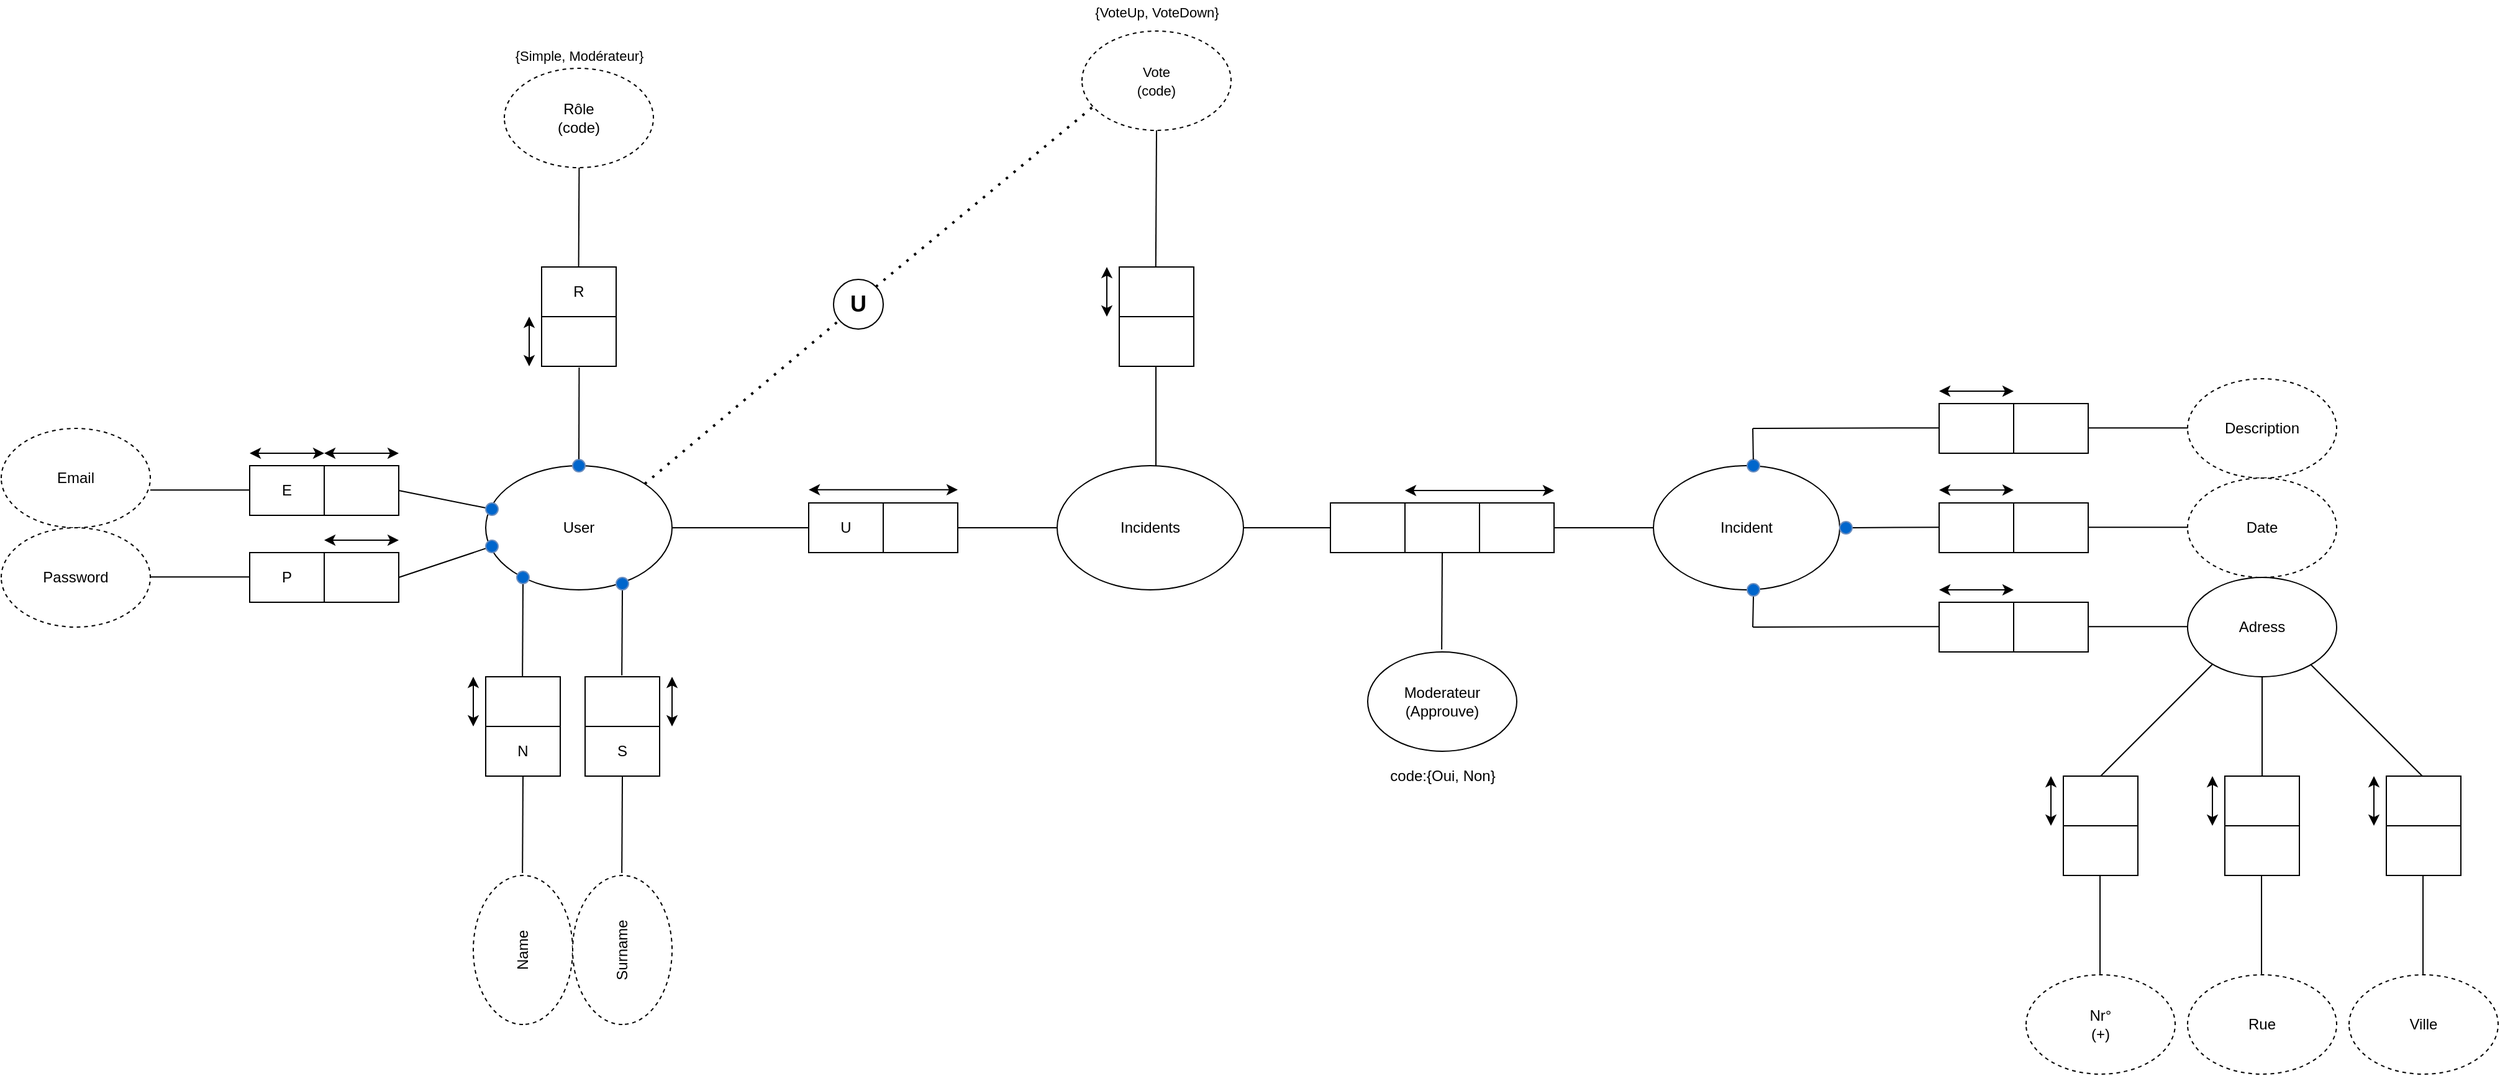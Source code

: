 <mxfile>
    <diagram name="Page-1" id="ad52d381-51e7-2e0d-a935-2d0ddd2fd229">
        <mxGraphModel dx="2542" dy="1463" grid="1" gridSize="10" guides="1" tooltips="1" connect="1" arrows="1" fold="1" page="1" pageScale="1" pageWidth="1100" pageHeight="850" background="none" math="0" shadow="0">
            <root>
                <mxCell id="0"/>
                <mxCell id="1" parent="0"/>
                <mxCell id="bxaMljr0pyz9ZM-5e5pa-3" value="" style="shape=table;html=1;whiteSpace=wrap;startSize=0;container=1;collapsible=0;childLayout=tableLayout;" parent="1" vertex="1">
                    <mxGeometry x="240" y="-20" width="120" height="40" as="geometry"/>
                </mxCell>
                <mxCell id="bxaMljr0pyz9ZM-5e5pa-4" value="" style="shape=tableRow;horizontal=0;startSize=0;swimlaneHead=0;swimlaneBody=0;top=0;left=0;bottom=0;right=0;collapsible=0;dropTarget=0;fillColor=none;points=[[0,0.5],[1,0.5]];portConstraint=eastwest;" parent="bxaMljr0pyz9ZM-5e5pa-3" vertex="1">
                    <mxGeometry width="120" height="40" as="geometry"/>
                </mxCell>
                <mxCell id="bxaMljr0pyz9ZM-5e5pa-5" value="U" style="shape=partialRectangle;html=1;whiteSpace=wrap;connectable=0;fillColor=none;top=0;left=0;bottom=0;right=0;overflow=hidden;" parent="bxaMljr0pyz9ZM-5e5pa-4" vertex="1">
                    <mxGeometry width="60" height="40" as="geometry">
                        <mxRectangle width="60" height="40" as="alternateBounds"/>
                    </mxGeometry>
                </mxCell>
                <mxCell id="As_m2-J2Ws3eBye3PTwR-1" value="" style="shape=partialRectangle;html=1;whiteSpace=wrap;connectable=0;fillColor=none;top=0;left=0;bottom=0;right=0;overflow=hidden;" parent="bxaMljr0pyz9ZM-5e5pa-4" vertex="1">
                    <mxGeometry x="60" width="60" height="40" as="geometry">
                        <mxRectangle width="60" height="40" as="alternateBounds"/>
                    </mxGeometry>
                </mxCell>
                <mxCell id="bxaMljr0pyz9ZM-5e5pa-19" value="" style="endArrow=none;html=1;rounded=0;startArrow=none;entryX=0;entryY=0.5;entryDx=0;entryDy=0;" parent="1" target="bxaMljr0pyz9ZM-5e5pa-4" edge="1">
                    <mxGeometry width="50" height="50" relative="1" as="geometry">
                        <mxPoint x="130" as="sourcePoint"/>
                        <mxPoint x="240" as="targetPoint"/>
                    </mxGeometry>
                </mxCell>
                <mxCell id="bxaMljr0pyz9ZM-5e5pa-20" value="User" style="ellipse;whiteSpace=wrap;html=1;" parent="1" vertex="1">
                    <mxGeometry x="-20" y="-50" width="150" height="100" as="geometry"/>
                </mxCell>
                <mxCell id="bxaMljr0pyz9ZM-5e5pa-22" value="" style="endArrow=none;html=1;rounded=0;entryX=0;entryY=0.5;entryDx=0;entryDy=0;" parent="1" target="bxaMljr0pyz9ZM-5e5pa-44" edge="1">
                    <mxGeometry width="50" height="50" relative="1" as="geometry">
                        <mxPoint x="840" as="sourcePoint"/>
                        <mxPoint x="840" y="-0.24" as="targetPoint"/>
                    </mxGeometry>
                </mxCell>
                <mxCell id="bxaMljr0pyz9ZM-5e5pa-24" value="" style="shape=table;html=1;whiteSpace=wrap;startSize=0;container=1;collapsible=0;childLayout=tableLayout;direction=east;flipV=0;flipH=0;" parent="1" vertex="1">
                    <mxGeometry x="60" y="120" width="60" height="80" as="geometry"/>
                </mxCell>
                <mxCell id="bxaMljr0pyz9ZM-5e5pa-25" value="" style="shape=tableRow;horizontal=0;startSize=0;swimlaneHead=0;swimlaneBody=0;top=0;left=0;bottom=0;right=0;collapsible=0;dropTarget=0;fillColor=none;points=[[0,0.5],[1,0.5]];portConstraint=eastwest;" parent="bxaMljr0pyz9ZM-5e5pa-24" vertex="1">
                    <mxGeometry width="60" height="40" as="geometry"/>
                </mxCell>
                <mxCell id="bxaMljr0pyz9ZM-5e5pa-26" value="" style="shape=partialRectangle;html=1;whiteSpace=wrap;connectable=0;fillColor=none;top=0;left=0;bottom=0;right=0;overflow=hidden;" parent="bxaMljr0pyz9ZM-5e5pa-25" vertex="1">
                    <mxGeometry width="60" height="40" as="geometry">
                        <mxRectangle width="60" height="40" as="alternateBounds"/>
                    </mxGeometry>
                </mxCell>
                <mxCell id="bxaMljr0pyz9ZM-5e5pa-28" style="shape=tableRow;horizontal=0;startSize=0;swimlaneHead=0;swimlaneBody=0;top=0;left=0;bottom=0;right=0;collapsible=0;dropTarget=0;fillColor=none;points=[[0,0.5],[1,0.5]];portConstraint=eastwest;" parent="bxaMljr0pyz9ZM-5e5pa-24" vertex="1">
                    <mxGeometry y="40" width="60" height="40" as="geometry"/>
                </mxCell>
                <mxCell id="bxaMljr0pyz9ZM-5e5pa-29" value="S" style="shape=partialRectangle;html=1;whiteSpace=wrap;connectable=0;fillColor=none;top=0;left=0;bottom=0;right=0;overflow=hidden;" parent="bxaMljr0pyz9ZM-5e5pa-28" vertex="1">
                    <mxGeometry width="60" height="40" as="geometry">
                        <mxRectangle width="60" height="40" as="alternateBounds"/>
                    </mxGeometry>
                </mxCell>
                <mxCell id="bxaMljr0pyz9ZM-5e5pa-38" value="" style="shape=table;html=1;whiteSpace=wrap;startSize=0;container=1;collapsible=0;childLayout=tableLayout;direction=east;flipV=0;flipH=0;" parent="1" vertex="1">
                    <mxGeometry x="-20" y="120" width="60" height="80" as="geometry"/>
                </mxCell>
                <mxCell id="bxaMljr0pyz9ZM-5e5pa-39" value="" style="shape=tableRow;horizontal=0;startSize=0;swimlaneHead=0;swimlaneBody=0;top=0;left=0;bottom=0;right=0;collapsible=0;dropTarget=0;fillColor=none;points=[[0,0.5],[1,0.5]];portConstraint=eastwest;" parent="bxaMljr0pyz9ZM-5e5pa-38" vertex="1">
                    <mxGeometry width="60" height="40" as="geometry"/>
                </mxCell>
                <mxCell id="bxaMljr0pyz9ZM-5e5pa-40" value="" style="shape=partialRectangle;html=1;whiteSpace=wrap;connectable=0;fillColor=none;top=0;left=0;bottom=0;right=0;overflow=hidden;" parent="bxaMljr0pyz9ZM-5e5pa-39" vertex="1">
                    <mxGeometry width="60" height="40" as="geometry">
                        <mxRectangle width="60" height="40" as="alternateBounds"/>
                    </mxGeometry>
                </mxCell>
                <mxCell id="bxaMljr0pyz9ZM-5e5pa-41" style="shape=tableRow;horizontal=0;startSize=0;swimlaneHead=0;swimlaneBody=0;top=0;left=0;bottom=0;right=0;collapsible=0;dropTarget=0;fillColor=none;points=[[0,0.5],[1,0.5]];portConstraint=eastwest;" parent="bxaMljr0pyz9ZM-5e5pa-38" vertex="1">
                    <mxGeometry y="40" width="60" height="40" as="geometry"/>
                </mxCell>
                <mxCell id="bxaMljr0pyz9ZM-5e5pa-42" value="N" style="shape=partialRectangle;html=1;whiteSpace=wrap;connectable=0;fillColor=none;top=0;left=0;bottom=0;right=0;overflow=hidden;" parent="bxaMljr0pyz9ZM-5e5pa-41" vertex="1">
                    <mxGeometry width="60" height="40" as="geometry">
                        <mxRectangle width="60" height="40" as="alternateBounds"/>
                    </mxGeometry>
                </mxCell>
                <mxCell id="bxaMljr0pyz9ZM-5e5pa-44" value="Incident" style="ellipse;whiteSpace=wrap;html=1;" parent="1" vertex="1">
                    <mxGeometry x="920" y="-50" width="150" height="100" as="geometry"/>
                </mxCell>
                <mxCell id="bxaMljr0pyz9ZM-5e5pa-46" value="" style="endArrow=none;html=1;rounded=0;entryX=0.5;entryY=-0.028;entryDx=0;entryDy=0;entryPerimeter=0;startArrow=none;exitX=0.5;exitY=1;exitDx=0;exitDy=0;" parent="1" source="80" edge="1">
                    <mxGeometry width="50" height="50" relative="1" as="geometry">
                        <mxPoint x="90" y="50" as="sourcePoint"/>
                        <mxPoint x="89.58" y="118.88" as="targetPoint"/>
                    </mxGeometry>
                </mxCell>
                <mxCell id="bxaMljr0pyz9ZM-5e5pa-47" value="" style="endArrow=none;html=1;rounded=0;entryX=0.5;entryY=-0.028;entryDx=0;entryDy=0;entryPerimeter=0;startArrow=none;" parent="1" edge="1" source="78">
                    <mxGeometry width="50" height="50" relative="1" as="geometry">
                        <mxPoint x="10" y="40" as="sourcePoint"/>
                        <mxPoint x="9.58" y="120.0" as="targetPoint"/>
                    </mxGeometry>
                </mxCell>
                <mxCell id="bxaMljr0pyz9ZM-5e5pa-58" value="" style="endArrow=none;html=1;rounded=0;entryX=0.5;entryY=-0.028;entryDx=0;entryDy=0;entryPerimeter=0;exitX=0.2;exitY=0.92;exitDx=0;exitDy=0;exitPerimeter=0;" parent="1" edge="1">
                    <mxGeometry width="50" height="50" relative="1" as="geometry">
                        <mxPoint x="10" y="200" as="sourcePoint"/>
                        <mxPoint x="9.58" y="278" as="targetPoint"/>
                    </mxGeometry>
                </mxCell>
                <mxCell id="bxaMljr0pyz9ZM-5e5pa-59" value="" style="endArrow=none;html=1;rounded=0;entryX=0.5;entryY=-0.028;entryDx=0;entryDy=0;entryPerimeter=0;exitX=0.2;exitY=0.92;exitDx=0;exitDy=0;exitPerimeter=0;" parent="1" edge="1">
                    <mxGeometry width="50" height="50" relative="1" as="geometry">
                        <mxPoint x="90" y="200" as="sourcePoint"/>
                        <mxPoint x="89.58" y="278" as="targetPoint"/>
                    </mxGeometry>
                </mxCell>
                <mxCell id="bxaMljr0pyz9ZM-5e5pa-60" value="Name" style="ellipse;whiteSpace=wrap;html=1;direction=south;dashed=1;textDirection=ltr;labelPosition=center;verticalLabelPosition=middle;align=center;verticalAlign=middle;horizontal=0;" parent="1" vertex="1">
                    <mxGeometry x="-30" y="280" width="80" height="120" as="geometry"/>
                </mxCell>
                <mxCell id="bxaMljr0pyz9ZM-5e5pa-61" value="Surname" style="ellipse;whiteSpace=wrap;html=1;direction=south;dashed=1;horizontal=0;" parent="1" vertex="1">
                    <mxGeometry x="50" y="280" width="80" height="120" as="geometry"/>
                </mxCell>
                <mxCell id="bxaMljr0pyz9ZM-5e5pa-79" value="" style="shape=table;html=1;whiteSpace=wrap;startSize=0;container=1;collapsible=0;childLayout=tableLayout;direction=east;flipV=0;flipH=0;" parent="1" vertex="1">
                    <mxGeometry x="-210" y="-50" width="120" height="40" as="geometry"/>
                </mxCell>
                <mxCell id="bxaMljr0pyz9ZM-5e5pa-82" style="shape=tableRow;horizontal=0;startSize=0;swimlaneHead=0;swimlaneBody=0;top=0;left=0;bottom=0;right=0;collapsible=0;dropTarget=0;fillColor=none;points=[[0,0.5],[1,0.5]];portConstraint=eastwest;" parent="bxaMljr0pyz9ZM-5e5pa-79" vertex="1">
                    <mxGeometry width="120" height="40" as="geometry"/>
                </mxCell>
                <mxCell id="bxaMljr0pyz9ZM-5e5pa-83" value="E" style="shape=partialRectangle;html=1;whiteSpace=wrap;connectable=0;fillColor=none;top=0;left=0;bottom=0;right=0;overflow=hidden;" parent="bxaMljr0pyz9ZM-5e5pa-82" vertex="1">
                    <mxGeometry width="60" height="40" as="geometry">
                        <mxRectangle width="60" height="40" as="alternateBounds"/>
                    </mxGeometry>
                </mxCell>
                <mxCell id="bxaMljr0pyz9ZM-5e5pa-85" style="shape=partialRectangle;html=1;whiteSpace=wrap;connectable=0;fillColor=none;top=0;left=0;bottom=0;right=0;overflow=hidden;" parent="bxaMljr0pyz9ZM-5e5pa-82" vertex="1">
                    <mxGeometry x="60" width="60" height="40" as="geometry">
                        <mxRectangle width="60" height="40" as="alternateBounds"/>
                    </mxGeometry>
                </mxCell>
                <mxCell id="bxaMljr0pyz9ZM-5e5pa-86" value="" style="shape=table;html=1;whiteSpace=wrap;startSize=0;container=1;collapsible=0;childLayout=tableLayout;direction=east;flipV=0;flipH=0;" parent="1" vertex="1">
                    <mxGeometry x="-210" y="20" width="120" height="40" as="geometry"/>
                </mxCell>
                <mxCell id="bxaMljr0pyz9ZM-5e5pa-87" style="shape=tableRow;horizontal=0;startSize=0;swimlaneHead=0;swimlaneBody=0;top=0;left=0;bottom=0;right=0;collapsible=0;dropTarget=0;fillColor=none;points=[[0,0.5],[1,0.5]];portConstraint=eastwest;" parent="bxaMljr0pyz9ZM-5e5pa-86" vertex="1">
                    <mxGeometry width="120" height="40" as="geometry"/>
                </mxCell>
                <mxCell id="bxaMljr0pyz9ZM-5e5pa-88" value="P" style="shape=partialRectangle;html=1;whiteSpace=wrap;connectable=0;fillColor=none;top=0;left=0;bottom=0;right=0;overflow=hidden;" parent="bxaMljr0pyz9ZM-5e5pa-87" vertex="1">
                    <mxGeometry width="60" height="40" as="geometry">
                        <mxRectangle width="60" height="40" as="alternateBounds"/>
                    </mxGeometry>
                </mxCell>
                <mxCell id="bxaMljr0pyz9ZM-5e5pa-89" style="shape=partialRectangle;html=1;whiteSpace=wrap;connectable=0;fillColor=none;top=0;left=0;bottom=0;right=0;overflow=hidden;" parent="bxaMljr0pyz9ZM-5e5pa-87" vertex="1">
                    <mxGeometry x="60" width="60" height="40" as="geometry">
                        <mxRectangle width="60" height="40" as="alternateBounds"/>
                    </mxGeometry>
                </mxCell>
                <mxCell id="bxaMljr0pyz9ZM-5e5pa-90" value="" style="endArrow=none;html=1;rounded=0;entryX=0.5;entryY=0.5;entryDx=0;entryDy=0;entryPerimeter=0;" parent="1" target="bxaMljr0pyz9ZM-5e5pa-99" edge="1">
                    <mxGeometry width="50" height="50" relative="1" as="geometry">
                        <mxPoint x="-90" y="-30" as="sourcePoint"/>
                        <mxPoint x="-30" y="-10" as="targetPoint"/>
                    </mxGeometry>
                </mxCell>
                <mxCell id="bxaMljr0pyz9ZM-5e5pa-92" value="" style="endArrow=none;html=1;rounded=0;" parent="1" edge="1">
                    <mxGeometry width="50" height="50" relative="1" as="geometry">
                        <mxPoint x="-290" y="-30.42" as="sourcePoint"/>
                        <mxPoint x="-210" y="-30.42" as="targetPoint"/>
                    </mxGeometry>
                </mxCell>
                <mxCell id="bxaMljr0pyz9ZM-5e5pa-93" value="" style="endArrow=none;html=1;rounded=0;" parent="1" edge="1">
                    <mxGeometry width="50" height="50" relative="1" as="geometry">
                        <mxPoint x="-290" y="39.58" as="sourcePoint"/>
                        <mxPoint x="-210" y="39.58" as="targetPoint"/>
                    </mxGeometry>
                </mxCell>
                <mxCell id="bxaMljr0pyz9ZM-5e5pa-94" value="Email" style="ellipse;whiteSpace=wrap;html=1;direction=south;dashed=1;textDirection=ltr;labelPosition=center;verticalLabelPosition=middle;align=center;verticalAlign=middle;horizontal=0;rotation=90;" parent="1" vertex="1">
                    <mxGeometry x="-390" y="-100" width="80" height="120" as="geometry"/>
                </mxCell>
                <mxCell id="bxaMljr0pyz9ZM-5e5pa-95" value="Password" style="ellipse;whiteSpace=wrap;html=1;direction=south;dashed=1;textDirection=ltr;labelPosition=center;verticalLabelPosition=middle;align=center;verticalAlign=middle;horizontal=0;rotation=90;" parent="1" vertex="1">
                    <mxGeometry x="-390" y="-20" width="80" height="120" as="geometry"/>
                </mxCell>
                <mxCell id="bxaMljr0pyz9ZM-5e5pa-96" value="" style="endArrow=none;html=1;rounded=0;" parent="1" target="76" edge="1">
                    <mxGeometry width="50" height="50" relative="1" as="geometry">
                        <mxPoint x="-90" y="40" as="sourcePoint"/>
                        <mxPoint x="-22" y="10" as="targetPoint"/>
                    </mxGeometry>
                </mxCell>
                <mxCell id="bxaMljr0pyz9ZM-5e5pa-98" value="" style="endArrow=classic;startArrow=classic;html=1;rounded=0;" parent="1" edge="1">
                    <mxGeometry width="50" height="50" relative="1" as="geometry">
                        <mxPoint x="-210" y="-60" as="sourcePoint"/>
                        <mxPoint x="-150" y="-60" as="targetPoint"/>
                    </mxGeometry>
                </mxCell>
                <mxCell id="bxaMljr0pyz9ZM-5e5pa-99" value="" style="ellipse;whiteSpace=wrap;html=1;aspect=fixed;fillColor=#0066CC;strokeColor=#6c8ebf;" parent="1" vertex="1">
                    <mxGeometry x="-20" y="-20" width="10" height="10" as="geometry"/>
                </mxCell>
                <mxCell id="bxaMljr0pyz9ZM-5e5pa-109" value="" style="endArrow=none;html=1;rounded=0;exitX=1;exitY=0.5;exitDx=0;exitDy=0;" parent="1" source="bxaMljr0pyz9ZM-5e5pa-20" edge="1">
                    <mxGeometry width="50" height="50" relative="1" as="geometry">
                        <mxPoint x="130.0" as="sourcePoint"/>
                        <mxPoint x="130" as="targetPoint"/>
                    </mxGeometry>
                </mxCell>
                <mxCell id="bxaMljr0pyz9ZM-5e5pa-111" value="" style="endArrow=none;html=1;rounded=0;exitX=1;exitY=0.5;exitDx=0;exitDy=0;" parent="1" source="bxaMljr0pyz9ZM-5e5pa-141" edge="1">
                    <mxGeometry width="50" height="50" relative="1" as="geometry">
                        <mxPoint x="1080" as="sourcePoint"/>
                        <mxPoint x="1150" y="-0.42" as="targetPoint"/>
                    </mxGeometry>
                </mxCell>
                <mxCell id="bxaMljr0pyz9ZM-5e5pa-112" value="" style="endArrow=none;html=1;rounded=0;" parent="1" edge="1">
                    <mxGeometry width="50" height="50" relative="1" as="geometry">
                        <mxPoint x="1000" y="-80" as="sourcePoint"/>
                        <mxPoint x="1150" y="-80.42" as="targetPoint"/>
                    </mxGeometry>
                </mxCell>
                <mxCell id="bxaMljr0pyz9ZM-5e5pa-113" value="" style="endArrow=none;html=1;rounded=0;" parent="1" edge="1">
                    <mxGeometry width="50" height="50" relative="1" as="geometry">
                        <mxPoint x="1000" y="80" as="sourcePoint"/>
                        <mxPoint x="1150" y="79.58" as="targetPoint"/>
                    </mxGeometry>
                </mxCell>
                <mxCell id="bxaMljr0pyz9ZM-5e5pa-114" value="" style="shape=table;html=1;whiteSpace=wrap;startSize=0;container=1;collapsible=0;childLayout=tableLayout;direction=east;flipV=0;flipH=0;" parent="1" vertex="1">
                    <mxGeometry x="1150" y="-100" width="120" height="40" as="geometry"/>
                </mxCell>
                <mxCell id="bxaMljr0pyz9ZM-5e5pa-115" style="shape=tableRow;horizontal=0;startSize=0;swimlaneHead=0;swimlaneBody=0;top=0;left=0;bottom=0;right=0;collapsible=0;dropTarget=0;fillColor=none;points=[[0,0.5],[1,0.5]];portConstraint=eastwest;" parent="bxaMljr0pyz9ZM-5e5pa-114" vertex="1">
                    <mxGeometry width="120" height="40" as="geometry"/>
                </mxCell>
                <mxCell id="bxaMljr0pyz9ZM-5e5pa-116" value="" style="shape=partialRectangle;html=1;whiteSpace=wrap;connectable=0;fillColor=none;top=0;left=0;bottom=0;right=0;overflow=hidden;" parent="bxaMljr0pyz9ZM-5e5pa-115" vertex="1">
                    <mxGeometry width="60" height="40" as="geometry">
                        <mxRectangle width="60" height="40" as="alternateBounds"/>
                    </mxGeometry>
                </mxCell>
                <mxCell id="bxaMljr0pyz9ZM-5e5pa-117" style="shape=partialRectangle;html=1;whiteSpace=wrap;connectable=0;fillColor=none;top=0;left=0;bottom=0;right=0;overflow=hidden;" parent="bxaMljr0pyz9ZM-5e5pa-115" vertex="1">
                    <mxGeometry x="60" width="60" height="40" as="geometry">
                        <mxRectangle width="60" height="40" as="alternateBounds"/>
                    </mxGeometry>
                </mxCell>
                <mxCell id="bxaMljr0pyz9ZM-5e5pa-118" value="" style="shape=table;html=1;whiteSpace=wrap;startSize=0;container=1;collapsible=0;childLayout=tableLayout;direction=east;flipV=0;flipH=0;" parent="1" vertex="1">
                    <mxGeometry x="1150" y="-20" width="120" height="40" as="geometry"/>
                </mxCell>
                <mxCell id="bxaMljr0pyz9ZM-5e5pa-119" style="shape=tableRow;horizontal=0;startSize=0;swimlaneHead=0;swimlaneBody=0;top=0;left=0;bottom=0;right=0;collapsible=0;dropTarget=0;fillColor=none;points=[[0,0.5],[1,0.5]];portConstraint=eastwest;" parent="bxaMljr0pyz9ZM-5e5pa-118" vertex="1">
                    <mxGeometry width="120" height="40" as="geometry"/>
                </mxCell>
                <mxCell id="bxaMljr0pyz9ZM-5e5pa-120" value="" style="shape=partialRectangle;html=1;whiteSpace=wrap;connectable=0;fillColor=none;top=0;left=0;bottom=0;right=0;overflow=hidden;" parent="bxaMljr0pyz9ZM-5e5pa-119" vertex="1">
                    <mxGeometry width="60" height="40" as="geometry">
                        <mxRectangle width="60" height="40" as="alternateBounds"/>
                    </mxGeometry>
                </mxCell>
                <mxCell id="bxaMljr0pyz9ZM-5e5pa-121" style="shape=partialRectangle;html=1;whiteSpace=wrap;connectable=0;fillColor=none;top=0;left=0;bottom=0;right=0;overflow=hidden;" parent="bxaMljr0pyz9ZM-5e5pa-119" vertex="1">
                    <mxGeometry x="60" width="60" height="40" as="geometry">
                        <mxRectangle width="60" height="40" as="alternateBounds"/>
                    </mxGeometry>
                </mxCell>
                <mxCell id="bxaMljr0pyz9ZM-5e5pa-122" value="" style="shape=table;html=1;whiteSpace=wrap;startSize=0;container=1;collapsible=0;childLayout=tableLayout;direction=east;flipV=0;flipH=0;" parent="1" vertex="1">
                    <mxGeometry x="1150" y="60" width="120" height="40" as="geometry"/>
                </mxCell>
                <mxCell id="bxaMljr0pyz9ZM-5e5pa-123" style="shape=tableRow;horizontal=0;startSize=0;swimlaneHead=0;swimlaneBody=0;top=0;left=0;bottom=0;right=0;collapsible=0;dropTarget=0;fillColor=none;points=[[0,0.5],[1,0.5]];portConstraint=eastwest;" parent="bxaMljr0pyz9ZM-5e5pa-122" vertex="1">
                    <mxGeometry width="120" height="40" as="geometry"/>
                </mxCell>
                <mxCell id="bxaMljr0pyz9ZM-5e5pa-124" value="" style="shape=partialRectangle;html=1;whiteSpace=wrap;connectable=0;fillColor=none;top=0;left=0;bottom=0;right=0;overflow=hidden;" parent="bxaMljr0pyz9ZM-5e5pa-123" vertex="1">
                    <mxGeometry width="60" height="40" as="geometry">
                        <mxRectangle width="60" height="40" as="alternateBounds"/>
                    </mxGeometry>
                </mxCell>
                <mxCell id="bxaMljr0pyz9ZM-5e5pa-125" style="shape=partialRectangle;html=1;whiteSpace=wrap;connectable=0;fillColor=none;top=0;left=0;bottom=0;right=0;overflow=hidden;" parent="bxaMljr0pyz9ZM-5e5pa-123" vertex="1">
                    <mxGeometry x="60" width="60" height="40" as="geometry">
                        <mxRectangle width="60" height="40" as="alternateBounds"/>
                    </mxGeometry>
                </mxCell>
                <mxCell id="bxaMljr0pyz9ZM-5e5pa-126" value="Description" style="ellipse;whiteSpace=wrap;html=1;direction=south;dashed=1;textDirection=ltr;labelPosition=center;verticalLabelPosition=middle;align=center;verticalAlign=middle;horizontal=0;rotation=90;" parent="1" vertex="1">
                    <mxGeometry x="1370" y="-140" width="80" height="120" as="geometry"/>
                </mxCell>
                <mxCell id="bxaMljr0pyz9ZM-5e5pa-127" value="" style="endArrow=none;html=1;rounded=0;" parent="1" edge="1">
                    <mxGeometry width="50" height="50" relative="1" as="geometry">
                        <mxPoint x="1270" y="-80.42" as="sourcePoint"/>
                        <mxPoint x="1350" y="-80.42" as="targetPoint"/>
                    </mxGeometry>
                </mxCell>
                <mxCell id="bxaMljr0pyz9ZM-5e5pa-128" value="Date" style="ellipse;whiteSpace=wrap;html=1;direction=south;dashed=1;textDirection=ltr;labelPosition=center;verticalLabelPosition=middle;align=center;verticalAlign=middle;horizontal=0;rotation=90;" parent="1" vertex="1">
                    <mxGeometry x="1370" y="-60" width="80" height="120" as="geometry"/>
                </mxCell>
                <mxCell id="bxaMljr0pyz9ZM-5e5pa-129" value="Adress" style="ellipse;whiteSpace=wrap;html=1;direction=south;textDirection=ltr;labelPosition=center;verticalLabelPosition=middle;align=center;verticalAlign=middle;horizontal=0;rotation=90;" parent="1" vertex="1">
                    <mxGeometry x="1370" y="20" width="80" height="120" as="geometry"/>
                </mxCell>
                <mxCell id="bxaMljr0pyz9ZM-5e5pa-130" value="" style="endArrow=none;html=1;rounded=0;" parent="1" edge="1">
                    <mxGeometry width="50" height="50" relative="1" as="geometry">
                        <mxPoint x="1270" y="-0.42" as="sourcePoint"/>
                        <mxPoint x="1350" y="-0.42" as="targetPoint"/>
                    </mxGeometry>
                </mxCell>
                <mxCell id="bxaMljr0pyz9ZM-5e5pa-131" value="" style="endArrow=none;html=1;rounded=0;" parent="1" edge="1">
                    <mxGeometry width="50" height="50" relative="1" as="geometry">
                        <mxPoint x="1270" y="79.58" as="sourcePoint"/>
                        <mxPoint x="1350" y="79.58" as="targetPoint"/>
                    </mxGeometry>
                </mxCell>
                <mxCell id="bxaMljr0pyz9ZM-5e5pa-134" value="" style="endArrow=none;html=1;rounded=0;entryX=0.5;entryY=1;entryDx=0;entryDy=0;" parent="1" target="bxaMljr0pyz9ZM-5e5pa-140" edge="1">
                    <mxGeometry width="50" height="50" relative="1" as="geometry">
                        <mxPoint x="1000" y="80" as="sourcePoint"/>
                        <mxPoint x="1000" y="60" as="targetPoint"/>
                    </mxGeometry>
                </mxCell>
                <mxCell id="bxaMljr0pyz9ZM-5e5pa-136" value="" style="endArrow=classic;startArrow=classic;html=1;rounded=0;" parent="1" edge="1">
                    <mxGeometry width="50" height="50" relative="1" as="geometry">
                        <mxPoint x="1150" y="-110" as="sourcePoint"/>
                        <mxPoint x="1210" y="-110" as="targetPoint"/>
                    </mxGeometry>
                </mxCell>
                <mxCell id="bxaMljr0pyz9ZM-5e5pa-137" value="" style="endArrow=classic;startArrow=classic;html=1;rounded=0;" parent="1" edge="1">
                    <mxGeometry width="50" height="50" relative="1" as="geometry">
                        <mxPoint x="1150" y="-30.42" as="sourcePoint"/>
                        <mxPoint x="1210" y="-30.42" as="targetPoint"/>
                    </mxGeometry>
                </mxCell>
                <mxCell id="bxaMljr0pyz9ZM-5e5pa-138" value="" style="endArrow=classic;startArrow=classic;html=1;rounded=0;" parent="1" edge="1">
                    <mxGeometry width="50" height="50" relative="1" as="geometry">
                        <mxPoint x="1150" y="50" as="sourcePoint"/>
                        <mxPoint x="1210" y="50" as="targetPoint"/>
                    </mxGeometry>
                </mxCell>
                <mxCell id="bxaMljr0pyz9ZM-5e5pa-140" value="" style="ellipse;whiteSpace=wrap;html=1;aspect=fixed;fillColor=#0066CC;strokeColor=#6c8ebf;" parent="1" vertex="1">
                    <mxGeometry x="995.5" y="45" width="10" height="10" as="geometry"/>
                </mxCell>
                <mxCell id="bxaMljr0pyz9ZM-5e5pa-141" value="" style="ellipse;whiteSpace=wrap;html=1;aspect=fixed;fillColor=#0066CC;strokeColor=#6c8ebf;" parent="1" vertex="1">
                    <mxGeometry x="1070" y="-5" width="10" height="10" as="geometry"/>
                </mxCell>
                <mxCell id="Ls7qr7yxb6hvA0zFbkPb-1" value="" style="endArrow=none;html=1;rounded=0;" parent="1" edge="1">
                    <mxGeometry width="50" height="50" relative="1" as="geometry">
                        <mxPoint x="1280" y="200" as="sourcePoint"/>
                        <mxPoint x="1370" y="110" as="targetPoint"/>
                    </mxGeometry>
                </mxCell>
                <mxCell id="Ls7qr7yxb6hvA0zFbkPb-2" value="" style="endArrow=none;html=1;rounded=0;" parent="1" edge="1">
                    <mxGeometry width="50" height="50" relative="1" as="geometry">
                        <mxPoint x="1539" y="200" as="sourcePoint"/>
                        <mxPoint x="1449" y="110" as="targetPoint"/>
                    </mxGeometry>
                </mxCell>
                <mxCell id="Ls7qr7yxb6hvA0zFbkPb-3" value="" style="endArrow=none;html=1;rounded=0;entryX=0.5;entryY=0;entryDx=0;entryDy=0;" parent="1" target="bxaMljr0pyz9ZM-5e5pa-129" edge="1">
                    <mxGeometry width="50" height="50" relative="1" as="geometry">
                        <mxPoint x="1410" y="200" as="sourcePoint"/>
                        <mxPoint x="1435" y="225" as="targetPoint"/>
                    </mxGeometry>
                </mxCell>
                <mxCell id="Ls7qr7yxb6hvA0zFbkPb-4" value="" style="shape=table;html=1;whiteSpace=wrap;startSize=0;container=1;collapsible=0;childLayout=tableLayout;direction=east;flipV=0;flipH=0;" parent="1" vertex="1">
                    <mxGeometry x="1250" y="200" width="60" height="80" as="geometry"/>
                </mxCell>
                <mxCell id="Ls7qr7yxb6hvA0zFbkPb-5" value="" style="shape=tableRow;horizontal=0;startSize=0;swimlaneHead=0;swimlaneBody=0;top=0;left=0;bottom=0;right=0;collapsible=0;dropTarget=0;fillColor=none;points=[[0,0.5],[1,0.5]];portConstraint=eastwest;" parent="Ls7qr7yxb6hvA0zFbkPb-4" vertex="1">
                    <mxGeometry width="60" height="40" as="geometry"/>
                </mxCell>
                <mxCell id="Ls7qr7yxb6hvA0zFbkPb-6" value="" style="shape=partialRectangle;html=1;whiteSpace=wrap;connectable=0;fillColor=none;top=0;left=0;bottom=0;right=0;overflow=hidden;" parent="Ls7qr7yxb6hvA0zFbkPb-5" vertex="1">
                    <mxGeometry width="60" height="40" as="geometry">
                        <mxRectangle width="60" height="40" as="alternateBounds"/>
                    </mxGeometry>
                </mxCell>
                <mxCell id="Ls7qr7yxb6hvA0zFbkPb-7" style="shape=tableRow;horizontal=0;startSize=0;swimlaneHead=0;swimlaneBody=0;top=0;left=0;bottom=0;right=0;collapsible=0;dropTarget=0;fillColor=none;points=[[0,0.5],[1,0.5]];portConstraint=eastwest;" parent="Ls7qr7yxb6hvA0zFbkPb-4" vertex="1">
                    <mxGeometry y="40" width="60" height="40" as="geometry"/>
                </mxCell>
                <mxCell id="Ls7qr7yxb6hvA0zFbkPb-8" value="" style="shape=partialRectangle;html=1;whiteSpace=wrap;connectable=0;fillColor=none;top=0;left=0;bottom=0;right=0;overflow=hidden;" parent="Ls7qr7yxb6hvA0zFbkPb-7" vertex="1">
                    <mxGeometry width="60" height="40" as="geometry">
                        <mxRectangle width="60" height="40" as="alternateBounds"/>
                    </mxGeometry>
                </mxCell>
                <mxCell id="Ls7qr7yxb6hvA0zFbkPb-9" value="" style="shape=table;html=1;whiteSpace=wrap;startSize=0;container=1;collapsible=0;childLayout=tableLayout;direction=east;flipV=0;flipH=0;" parent="1" vertex="1">
                    <mxGeometry x="1380" y="200" width="60" height="80" as="geometry"/>
                </mxCell>
                <mxCell id="Ls7qr7yxb6hvA0zFbkPb-10" value="" style="shape=tableRow;horizontal=0;startSize=0;swimlaneHead=0;swimlaneBody=0;top=0;left=0;bottom=0;right=0;collapsible=0;dropTarget=0;fillColor=none;points=[[0,0.5],[1,0.5]];portConstraint=eastwest;" parent="Ls7qr7yxb6hvA0zFbkPb-9" vertex="1">
                    <mxGeometry width="60" height="40" as="geometry"/>
                </mxCell>
                <mxCell id="Ls7qr7yxb6hvA0zFbkPb-11" value="" style="shape=partialRectangle;html=1;whiteSpace=wrap;connectable=0;fillColor=none;top=0;left=0;bottom=0;right=0;overflow=hidden;" parent="Ls7qr7yxb6hvA0zFbkPb-10" vertex="1">
                    <mxGeometry width="60" height="40" as="geometry">
                        <mxRectangle width="60" height="40" as="alternateBounds"/>
                    </mxGeometry>
                </mxCell>
                <mxCell id="Ls7qr7yxb6hvA0zFbkPb-12" style="shape=tableRow;horizontal=0;startSize=0;swimlaneHead=0;swimlaneBody=0;top=0;left=0;bottom=0;right=0;collapsible=0;dropTarget=0;fillColor=none;points=[[0,0.5],[1,0.5]];portConstraint=eastwest;" parent="Ls7qr7yxb6hvA0zFbkPb-9" vertex="1">
                    <mxGeometry y="40" width="60" height="40" as="geometry"/>
                </mxCell>
                <mxCell id="Ls7qr7yxb6hvA0zFbkPb-13" value="" style="shape=partialRectangle;html=1;whiteSpace=wrap;connectable=0;fillColor=none;top=0;left=0;bottom=0;right=0;overflow=hidden;" parent="Ls7qr7yxb6hvA0zFbkPb-12" vertex="1">
                    <mxGeometry width="60" height="40" as="geometry">
                        <mxRectangle width="60" height="40" as="alternateBounds"/>
                    </mxGeometry>
                </mxCell>
                <mxCell id="Ls7qr7yxb6hvA0zFbkPb-14" value="" style="shape=table;html=1;whiteSpace=wrap;startSize=0;container=1;collapsible=0;childLayout=tableLayout;direction=east;flipV=0;flipH=0;" parent="1" vertex="1">
                    <mxGeometry x="1510" y="200" width="60" height="80" as="geometry"/>
                </mxCell>
                <mxCell id="Ls7qr7yxb6hvA0zFbkPb-15" value="" style="shape=tableRow;horizontal=0;startSize=0;swimlaneHead=0;swimlaneBody=0;top=0;left=0;bottom=0;right=0;collapsible=0;dropTarget=0;fillColor=none;points=[[0,0.5],[1,0.5]];portConstraint=eastwest;" parent="Ls7qr7yxb6hvA0zFbkPb-14" vertex="1">
                    <mxGeometry width="60" height="40" as="geometry"/>
                </mxCell>
                <mxCell id="Ls7qr7yxb6hvA0zFbkPb-16" value="" style="shape=partialRectangle;html=1;whiteSpace=wrap;connectable=0;fillColor=none;top=0;left=0;bottom=0;right=0;overflow=hidden;" parent="Ls7qr7yxb6hvA0zFbkPb-15" vertex="1">
                    <mxGeometry width="60" height="40" as="geometry">
                        <mxRectangle width="60" height="40" as="alternateBounds"/>
                    </mxGeometry>
                </mxCell>
                <mxCell id="Ls7qr7yxb6hvA0zFbkPb-17" style="shape=tableRow;horizontal=0;startSize=0;swimlaneHead=0;swimlaneBody=0;top=0;left=0;bottom=0;right=0;collapsible=0;dropTarget=0;fillColor=none;points=[[0,0.5],[1,0.5]];portConstraint=eastwest;" parent="Ls7qr7yxb6hvA0zFbkPb-14" vertex="1">
                    <mxGeometry y="40" width="60" height="40" as="geometry"/>
                </mxCell>
                <mxCell id="Ls7qr7yxb6hvA0zFbkPb-18" value="" style="shape=partialRectangle;html=1;whiteSpace=wrap;connectable=0;fillColor=none;top=0;left=0;bottom=0;right=0;overflow=hidden;" parent="Ls7qr7yxb6hvA0zFbkPb-17" vertex="1">
                    <mxGeometry width="60" height="40" as="geometry">
                        <mxRectangle width="60" height="40" as="alternateBounds"/>
                    </mxGeometry>
                </mxCell>
                <mxCell id="Ls7qr7yxb6hvA0zFbkPb-19" value="" style="endArrow=none;html=1;rounded=0;entryX=0.5;entryY=0;entryDx=0;entryDy=0;" parent="1" edge="1">
                    <mxGeometry width="50" height="50" relative="1" as="geometry">
                        <mxPoint x="1279.52" y="360" as="sourcePoint"/>
                        <mxPoint x="1279.52" y="280" as="targetPoint"/>
                    </mxGeometry>
                </mxCell>
                <mxCell id="Ls7qr7yxb6hvA0zFbkPb-20" value="" style="endArrow=none;html=1;rounded=0;entryX=0.5;entryY=0;entryDx=0;entryDy=0;" parent="1" edge="1">
                    <mxGeometry width="50" height="50" relative="1" as="geometry">
                        <mxPoint x="1409.52" y="360" as="sourcePoint"/>
                        <mxPoint x="1409.52" y="280" as="targetPoint"/>
                    </mxGeometry>
                </mxCell>
                <mxCell id="Ls7qr7yxb6hvA0zFbkPb-21" value="" style="endArrow=none;html=1;rounded=0;entryX=0.5;entryY=0;entryDx=0;entryDy=0;" parent="1" edge="1">
                    <mxGeometry width="50" height="50" relative="1" as="geometry">
                        <mxPoint x="1539.52" y="360" as="sourcePoint"/>
                        <mxPoint x="1539.52" y="280" as="targetPoint"/>
                    </mxGeometry>
                </mxCell>
                <mxCell id="Ls7qr7yxb6hvA0zFbkPb-22" value="Nr°&lt;br&gt;(+)" style="ellipse;whiteSpace=wrap;html=1;direction=south;dashed=1;horizontal=0;rotation=90;" parent="1" vertex="1">
                    <mxGeometry x="1240" y="340" width="80" height="120" as="geometry"/>
                </mxCell>
                <mxCell id="Ls7qr7yxb6hvA0zFbkPb-23" value="Rue" style="ellipse;whiteSpace=wrap;html=1;direction=south;dashed=1;horizontal=0;rotation=90;" parent="1" vertex="1">
                    <mxGeometry x="1370" y="340" width="80" height="120" as="geometry"/>
                </mxCell>
                <mxCell id="Ls7qr7yxb6hvA0zFbkPb-24" value="Ville" style="ellipse;whiteSpace=wrap;html=1;direction=south;dashed=1;horizontal=0;rotation=90;" parent="1" vertex="1">
                    <mxGeometry x="1500" y="340" width="80" height="120" as="geometry"/>
                </mxCell>
                <mxCell id="Ls7qr7yxb6hvA0zFbkPb-25" value="" style="endArrow=classic;startArrow=classic;html=1;rounded=1;" parent="1" edge="1">
                    <mxGeometry width="50" height="50" relative="1" as="geometry">
                        <mxPoint x="1240" y="240" as="sourcePoint"/>
                        <mxPoint x="1240" y="200" as="targetPoint"/>
                    </mxGeometry>
                </mxCell>
                <mxCell id="Ls7qr7yxb6hvA0zFbkPb-27" value="" style="endArrow=classic;startArrow=classic;html=1;rounded=0;" parent="1" edge="1">
                    <mxGeometry width="50" height="50" relative="1" as="geometry">
                        <mxPoint x="1370" y="240" as="sourcePoint"/>
                        <mxPoint x="1370" y="200" as="targetPoint"/>
                    </mxGeometry>
                </mxCell>
                <mxCell id="Ls7qr7yxb6hvA0zFbkPb-28" value="" style="endArrow=classic;startArrow=classic;html=1;rounded=0;" parent="1" edge="1">
                    <mxGeometry width="50" height="50" relative="1" as="geometry">
                        <mxPoint x="1500" y="240" as="sourcePoint"/>
                        <mxPoint x="1500" y="200" as="targetPoint"/>
                    </mxGeometry>
                </mxCell>
                <mxCell id="Ls7qr7yxb6hvA0zFbkPb-43" value="" style="endArrow=classic;startArrow=classic;html=1;rounded=0;" parent="1" edge="1">
                    <mxGeometry width="50" height="50" relative="1" as="geometry">
                        <mxPoint x="-150.0" y="-60" as="sourcePoint"/>
                        <mxPoint x="-90.0" y="-60" as="targetPoint"/>
                    </mxGeometry>
                </mxCell>
                <mxCell id="Ls7qr7yxb6hvA0zFbkPb-44" value="" style="endArrow=classic;startArrow=classic;html=1;rounded=0;" parent="1" edge="1">
                    <mxGeometry width="50" height="50" relative="1" as="geometry">
                        <mxPoint x="-150.0" y="10" as="sourcePoint"/>
                        <mxPoint x="-90.0" y="10" as="targetPoint"/>
                    </mxGeometry>
                </mxCell>
                <mxCell id="Ls7qr7yxb6hvA0zFbkPb-45" value="Incidents" style="ellipse;whiteSpace=wrap;html=1;" parent="1" vertex="1">
                    <mxGeometry x="440" y="-50" width="150" height="100" as="geometry"/>
                </mxCell>
                <mxCell id="Ls7qr7yxb6hvA0zFbkPb-53" value="" style="endArrow=none;html=1;rounded=0;entryX=0.5;entryY=-0.028;entryDx=0;entryDy=0;entryPerimeter=0;exitX=0.2;exitY=0.92;exitDx=0;exitDy=0;exitPerimeter=0;" parent="1" edge="1">
                    <mxGeometry width="50" height="50" relative="1" as="geometry">
                        <mxPoint x="750.0" y="20" as="sourcePoint"/>
                        <mxPoint x="749.58" y="98" as="targetPoint"/>
                    </mxGeometry>
                </mxCell>
                <mxCell id="Ls7qr7yxb6hvA0zFbkPb-54" value="Moderateur&lt;br&gt;(Approuve)" style="ellipse;whiteSpace=wrap;html=1;direction=south;horizontal=0;rotation=90;" parent="1" vertex="1">
                    <mxGeometry x="710" y="80" width="80" height="120" as="geometry"/>
                </mxCell>
                <mxCell id="Ls7qr7yxb6hvA0zFbkPb-55" value="" style="shape=table;html=1;whiteSpace=wrap;startSize=0;container=1;collapsible=0;childLayout=tableLayout;direction=east;flipV=0;flipH=0;" parent="1" vertex="1">
                    <mxGeometry x="660" y="-20" width="180" height="40" as="geometry"/>
                </mxCell>
                <mxCell id="Ls7qr7yxb6hvA0zFbkPb-56" style="shape=tableRow;horizontal=0;startSize=0;swimlaneHead=0;swimlaneBody=0;top=0;left=0;bottom=0;right=0;collapsible=0;dropTarget=0;fillColor=none;points=[[0,0.5],[1,0.5]];portConstraint=eastwest;" parent="Ls7qr7yxb6hvA0zFbkPb-55" vertex="1">
                    <mxGeometry width="180" height="40" as="geometry"/>
                </mxCell>
                <mxCell id="Ls7qr7yxb6hvA0zFbkPb-59" style="shape=partialRectangle;html=1;whiteSpace=wrap;connectable=0;fillColor=none;top=0;left=0;bottom=0;right=0;overflow=hidden;" parent="Ls7qr7yxb6hvA0zFbkPb-56" vertex="1">
                    <mxGeometry width="60" height="40" as="geometry">
                        <mxRectangle width="60" height="40" as="alternateBounds"/>
                    </mxGeometry>
                </mxCell>
                <mxCell id="Ls7qr7yxb6hvA0zFbkPb-57" value="" style="shape=partialRectangle;html=1;whiteSpace=wrap;connectable=0;fillColor=none;top=0;left=0;bottom=0;right=0;overflow=hidden;" parent="Ls7qr7yxb6hvA0zFbkPb-56" vertex="1">
                    <mxGeometry x="60" width="60" height="40" as="geometry">
                        <mxRectangle width="60" height="40" as="alternateBounds"/>
                    </mxGeometry>
                </mxCell>
                <mxCell id="Ls7qr7yxb6hvA0zFbkPb-58" style="shape=partialRectangle;html=1;whiteSpace=wrap;connectable=0;fillColor=none;top=0;left=0;bottom=0;right=0;overflow=hidden;" parent="Ls7qr7yxb6hvA0zFbkPb-56" vertex="1">
                    <mxGeometry x="120" width="60" height="40" as="geometry">
                        <mxRectangle width="60" height="40" as="alternateBounds"/>
                    </mxGeometry>
                </mxCell>
                <mxCell id="Ls7qr7yxb6hvA0zFbkPb-60" value="" style="endArrow=none;html=1;rounded=1;entryX=0;entryY=0.5;entryDx=0;entryDy=0;" parent="1" source="Ls7qr7yxb6hvA0zFbkPb-45" target="Ls7qr7yxb6hvA0zFbkPb-56" edge="1">
                    <mxGeometry width="50" height="50" relative="1" as="geometry">
                        <mxPoint x="770" y="240" as="sourcePoint"/>
                        <mxPoint x="820" y="190" as="targetPoint"/>
                    </mxGeometry>
                </mxCell>
                <mxCell id="Ls7qr7yxb6hvA0zFbkPb-61" value="" style="endArrow=none;html=1;rounded=1;entryX=0;entryY=0.5;entryDx=0;entryDy=0;" parent="1" source="bxaMljr0pyz9ZM-5e5pa-4" target="Ls7qr7yxb6hvA0zFbkPb-45" edge="1">
                    <mxGeometry width="50" height="50" relative="1" as="geometry">
                        <mxPoint x="770" y="220" as="sourcePoint"/>
                        <mxPoint x="820" y="170" as="targetPoint"/>
                    </mxGeometry>
                </mxCell>
                <mxCell id="Ls7qr7yxb6hvA0zFbkPb-62" value="" style="endArrow=classic;startArrow=classic;html=1;rounded=1;" parent="1" edge="1">
                    <mxGeometry width="50" height="50" relative="1" as="geometry">
                        <mxPoint x="720" y="-30" as="sourcePoint"/>
                        <mxPoint x="840" y="-30" as="targetPoint"/>
                    </mxGeometry>
                </mxCell>
                <mxCell id="Ls7qr7yxb6hvA0zFbkPb-63" value="" style="shape=table;html=1;whiteSpace=wrap;startSize=0;container=1;collapsible=0;childLayout=tableLayout;direction=east;flipV=0;flipH=0;" parent="1" vertex="1">
                    <mxGeometry x="490" y="-210" width="60" height="80" as="geometry"/>
                </mxCell>
                <mxCell id="Ls7qr7yxb6hvA0zFbkPb-64" value="" style="shape=tableRow;horizontal=0;startSize=0;swimlaneHead=0;swimlaneBody=0;top=0;left=0;bottom=0;right=0;collapsible=0;dropTarget=0;fillColor=none;points=[[0,0.5],[1,0.5]];portConstraint=eastwest;" parent="Ls7qr7yxb6hvA0zFbkPb-63" vertex="1">
                    <mxGeometry width="60" height="40" as="geometry"/>
                </mxCell>
                <mxCell id="Ls7qr7yxb6hvA0zFbkPb-65" value="" style="shape=partialRectangle;html=1;whiteSpace=wrap;connectable=0;fillColor=none;top=0;left=0;bottom=0;right=0;overflow=hidden;" parent="Ls7qr7yxb6hvA0zFbkPb-64" vertex="1">
                    <mxGeometry width="60" height="40" as="geometry">
                        <mxRectangle width="60" height="40" as="alternateBounds"/>
                    </mxGeometry>
                </mxCell>
                <mxCell id="Ls7qr7yxb6hvA0zFbkPb-66" style="shape=tableRow;horizontal=0;startSize=0;swimlaneHead=0;swimlaneBody=0;top=0;left=0;bottom=0;right=0;collapsible=0;dropTarget=0;fillColor=none;points=[[0,0.5],[1,0.5]];portConstraint=eastwest;" parent="Ls7qr7yxb6hvA0zFbkPb-63" vertex="1">
                    <mxGeometry y="40" width="60" height="40" as="geometry"/>
                </mxCell>
                <mxCell id="Ls7qr7yxb6hvA0zFbkPb-67" value="" style="shape=partialRectangle;html=1;whiteSpace=wrap;connectable=0;fillColor=none;top=0;left=0;bottom=0;right=0;overflow=hidden;" parent="Ls7qr7yxb6hvA0zFbkPb-66" vertex="1">
                    <mxGeometry width="60" height="40" as="geometry">
                        <mxRectangle width="60" height="40" as="alternateBounds"/>
                    </mxGeometry>
                </mxCell>
                <mxCell id="Ls7qr7yxb6hvA0zFbkPb-68" value="" style="endArrow=none;html=1;rounded=0;entryX=0.5;entryY=0;entryDx=0;entryDy=0;" parent="1" edge="1">
                    <mxGeometry width="50" height="50" relative="1" as="geometry">
                        <mxPoint x="519.52" y="-50" as="sourcePoint"/>
                        <mxPoint x="519.52" y="-130" as="targetPoint"/>
                    </mxGeometry>
                </mxCell>
                <mxCell id="Ls7qr7yxb6hvA0zFbkPb-69" value="&lt;font style=&quot;font-size: 11px&quot;&gt;Vote&lt;br&gt;(code)&lt;br&gt;&lt;/font&gt;" style="ellipse;whiteSpace=wrap;html=1;direction=south;dashed=1;horizontal=0;spacing=-1;rotation=90;" parent="1" vertex="1">
                    <mxGeometry x="480" y="-420" width="80" height="120" as="geometry"/>
                </mxCell>
                <mxCell id="Ls7qr7yxb6hvA0zFbkPb-70" value="" style="endArrow=classic;startArrow=classic;html=1;rounded=1;" parent="1" edge="1">
                    <mxGeometry width="50" height="50" relative="1" as="geometry">
                        <mxPoint x="480" y="-170" as="sourcePoint"/>
                        <mxPoint x="480" y="-210" as="targetPoint"/>
                    </mxGeometry>
                </mxCell>
                <mxCell id="Ls7qr7yxb6hvA0zFbkPb-71" value="" style="endArrow=none;html=1;rounded=0;entryX=0.5;entryY=0;entryDx=0;entryDy=0;" parent="1" edge="1" target="Ls7qr7yxb6hvA0zFbkPb-69">
                    <mxGeometry width="50" height="50" relative="1" as="geometry">
                        <mxPoint x="519.41" y="-210" as="sourcePoint"/>
                        <mxPoint x="519.41" y="-290" as="targetPoint"/>
                    </mxGeometry>
                </mxCell>
                <mxCell id="Ls7qr7yxb6hvA0zFbkPb-74" value="" style="endArrow=none;dashed=1;html=1;dashPattern=1 3;strokeWidth=2;rounded=1;fontSize=11;exitX=1;exitY=0;exitDx=0;exitDy=0;startArrow=none;" parent="1" source="Ls7qr7yxb6hvA0zFbkPb-72" edge="1">
                    <mxGeometry width="50" height="50" relative="1" as="geometry">
                        <mxPoint x="430" y="-300" as="sourcePoint"/>
                        <mxPoint x="470" y="-340" as="targetPoint"/>
                    </mxGeometry>
                </mxCell>
                <mxCell id="Ls7qr7yxb6hvA0zFbkPb-72" value="&lt;b&gt;&lt;font style=&quot;font-size: 18px;&quot;&gt;U&lt;/font&gt;&lt;/b&gt;" style="ellipse;whiteSpace=wrap;html=1;fontSize=11;" parent="1" vertex="1">
                    <mxGeometry x="260" y="-200" width="40" height="40" as="geometry"/>
                </mxCell>
                <mxCell id="Ls7qr7yxb6hvA0zFbkPb-75" value="" style="endArrow=none;dashed=1;html=1;dashPattern=1 3;strokeWidth=2;rounded=1;fontSize=11;exitX=1;exitY=0;exitDx=0;exitDy=0;" parent="1" source="bxaMljr0pyz9ZM-5e5pa-20" target="Ls7qr7yxb6hvA0zFbkPb-72" edge="1">
                    <mxGeometry width="50" height="50" relative="1" as="geometry">
                        <mxPoint x="108.033" y="-35.355" as="sourcePoint"/>
                        <mxPoint x="480" y="-350" as="targetPoint"/>
                    </mxGeometry>
                </mxCell>
                <mxCell id="2" value="&lt;span&gt;code:{Oui, Non}&lt;/span&gt;" style="text;html=1;align=center;verticalAlign=middle;resizable=0;points=[];autosize=1;strokeColor=none;fillColor=none;" vertex="1" parent="1">
                    <mxGeometry x="700" y="190" width="100" height="20" as="geometry"/>
                </mxCell>
                <mxCell id="3" value="&lt;span style=&quot;font-size: 11px&quot;&gt;{VoteUp, VoteDown}&lt;/span&gt;" style="text;html=1;align=center;verticalAlign=middle;resizable=0;points=[];autosize=1;strokeColor=none;fillColor=none;" vertex="1" parent="1">
                    <mxGeometry x="460" y="-425" width="120" height="20" as="geometry"/>
                </mxCell>
                <mxCell id="7" value="" style="endArrow=classic;startArrow=classic;html=1;rounded=0;" edge="1" parent="1">
                    <mxGeometry width="50" height="50" relative="1" as="geometry">
                        <mxPoint x="130.0" y="120.0" as="sourcePoint"/>
                        <mxPoint x="130" y="160" as="targetPoint"/>
                    </mxGeometry>
                </mxCell>
                <mxCell id="9" value="" style="endArrow=classic;startArrow=classic;html=1;rounded=0;" edge="1" parent="1">
                    <mxGeometry width="50" height="50" relative="1" as="geometry">
                        <mxPoint x="-30.0" y="120.0" as="sourcePoint"/>
                        <mxPoint x="-30" y="160.0" as="targetPoint"/>
                    </mxGeometry>
                </mxCell>
                <mxCell id="10" value="" style="endArrow=classic;startArrow=classic;html=1;rounded=1;" edge="1" parent="1">
                    <mxGeometry width="50" height="50" relative="1" as="geometry">
                        <mxPoint x="240" y="-30.59" as="sourcePoint"/>
                        <mxPoint x="360" y="-30.59" as="targetPoint"/>
                    </mxGeometry>
                </mxCell>
                <mxCell id="59" value="" style="shape=table;html=1;whiteSpace=wrap;startSize=0;container=1;collapsible=0;childLayout=tableLayout;direction=east;flipV=0;flipH=0;" vertex="1" parent="1">
                    <mxGeometry x="25" y="-210" width="60" height="80" as="geometry"/>
                </mxCell>
                <mxCell id="60" value="" style="shape=tableRow;horizontal=0;startSize=0;swimlaneHead=0;swimlaneBody=0;top=0;left=0;bottom=0;right=0;collapsible=0;dropTarget=0;fillColor=none;points=[[0,0.5],[1,0.5]];portConstraint=eastwest;" vertex="1" parent="59">
                    <mxGeometry width="60" height="40" as="geometry"/>
                </mxCell>
                <mxCell id="61" value="R" style="shape=partialRectangle;html=1;whiteSpace=wrap;connectable=0;fillColor=none;top=0;left=0;bottom=0;right=0;overflow=hidden;" vertex="1" parent="60">
                    <mxGeometry width="60" height="40" as="geometry">
                        <mxRectangle width="60" height="40" as="alternateBounds"/>
                    </mxGeometry>
                </mxCell>
                <mxCell id="62" style="shape=tableRow;horizontal=0;startSize=0;swimlaneHead=0;swimlaneBody=0;top=0;left=0;bottom=0;right=0;collapsible=0;dropTarget=0;fillColor=none;points=[[0,0.5],[1,0.5]];portConstraint=eastwest;" vertex="1" parent="59">
                    <mxGeometry y="40" width="60" height="40" as="geometry"/>
                </mxCell>
                <mxCell id="63" value="" style="shape=partialRectangle;html=1;whiteSpace=wrap;connectable=0;fillColor=none;top=0;left=0;bottom=0;right=0;overflow=hidden;" vertex="1" parent="62">
                    <mxGeometry width="60" height="40" as="geometry">
                        <mxRectangle width="60" height="40" as="alternateBounds"/>
                    </mxGeometry>
                </mxCell>
                <mxCell id="64" value="" style="endArrow=none;html=1;rounded=0;entryX=0.5;entryY=-0.028;entryDx=0;entryDy=0;entryPerimeter=0;startArrow=none;" edge="1" parent="1">
                    <mxGeometry width="50" height="50" relative="1" as="geometry">
                        <mxPoint x="55.21" y="-290" as="sourcePoint"/>
                        <mxPoint x="54.79" y="-210" as="targetPoint"/>
                    </mxGeometry>
                </mxCell>
                <mxCell id="65" value="" style="endArrow=none;html=1;rounded=0;entryX=0.5;entryY=-0.028;entryDx=0;entryDy=0;entryPerimeter=0;exitX=0.2;exitY=0.92;exitDx=0;exitDy=0;exitPerimeter=0;startArrow=none;" edge="1" parent="1" source="70">
                    <mxGeometry width="50" height="50" relative="1" as="geometry">
                        <mxPoint x="55.21" y="-129" as="sourcePoint"/>
                        <mxPoint x="54.79" y="-51" as="targetPoint"/>
                    </mxGeometry>
                </mxCell>
                <mxCell id="66" value="Rôle&lt;br&gt;(code)" style="ellipse;whiteSpace=wrap;html=1;direction=south;dashed=1;textDirection=ltr;labelPosition=center;verticalLabelPosition=middle;align=center;verticalAlign=middle;horizontal=0;rotation=90;" vertex="1" parent="1">
                    <mxGeometry x="15" y="-390" width="80" height="120" as="geometry"/>
                </mxCell>
                <mxCell id="67" value="" style="endArrow=classic;startArrow=classic;html=1;rounded=0;" edge="1" parent="1">
                    <mxGeometry width="50" height="50" relative="1" as="geometry">
                        <mxPoint x="15.0" y="-170.0" as="sourcePoint"/>
                        <mxPoint x="15" y="-130.0" as="targetPoint"/>
                    </mxGeometry>
                </mxCell>
                <mxCell id="68" value="&lt;span style=&quot;font-size: 11px&quot;&gt;{Simple, Modérateur}&lt;/span&gt;" style="text;html=1;align=center;verticalAlign=middle;resizable=0;points=[];autosize=1;strokeColor=none;fillColor=none;" vertex="1" parent="1">
                    <mxGeometry x="-5" y="-390" width="120" height="20" as="geometry"/>
                </mxCell>
                <mxCell id="76" value="" style="ellipse;whiteSpace=wrap;html=1;aspect=fixed;fillColor=#0066CC;strokeColor=#6c8ebf;" vertex="1" parent="1">
                    <mxGeometry x="-20" y="10" width="10" height="10" as="geometry"/>
                </mxCell>
                <mxCell id="70" value="" style="ellipse;whiteSpace=wrap;html=1;aspect=fixed;fillColor=#0066CC;strokeColor=#6c8ebf;" vertex="1" parent="1">
                    <mxGeometry x="50" y="-55" width="10" height="10" as="geometry"/>
                </mxCell>
                <mxCell id="77" value="" style="endArrow=none;html=1;rounded=0;entryX=0.5;entryY=-0.028;entryDx=0;entryDy=0;entryPerimeter=0;exitX=0.2;exitY=0.92;exitDx=0;exitDy=0;exitPerimeter=0;" edge="1" parent="1" target="70">
                    <mxGeometry width="50" height="50" relative="1" as="geometry">
                        <mxPoint x="55.21" y="-129" as="sourcePoint"/>
                        <mxPoint x="54.79" y="-51" as="targetPoint"/>
                    </mxGeometry>
                </mxCell>
                <mxCell id="78" value="" style="ellipse;whiteSpace=wrap;html=1;aspect=fixed;fillColor=#0066CC;strokeColor=#6c8ebf;" vertex="1" parent="1">
                    <mxGeometry x="5" y="35" width="10" height="10" as="geometry"/>
                </mxCell>
                <mxCell id="80" value="" style="ellipse;whiteSpace=wrap;html=1;aspect=fixed;fillColor=#0066CC;strokeColor=#6c8ebf;" vertex="1" parent="1">
                    <mxGeometry x="85" y="40" width="10" height="10" as="geometry"/>
                </mxCell>
                <mxCell id="83" value="" style="ellipse;whiteSpace=wrap;html=1;aspect=fixed;fillColor=#0066CC;strokeColor=#6c8ebf;" vertex="1" parent="1">
                    <mxGeometry x="995.5" y="-55" width="10" height="10" as="geometry"/>
                </mxCell>
                <mxCell id="84" value="" style="endArrow=none;html=1;rounded=0;" edge="1" parent="1" target="83">
                    <mxGeometry width="50" height="50" relative="1" as="geometry">
                        <mxPoint x="1000" y="-80" as="sourcePoint"/>
                        <mxPoint x="1150" y="-70.42" as="targetPoint"/>
                    </mxGeometry>
                </mxCell>
            </root>
        </mxGraphModel>
    </diagram>
</mxfile>